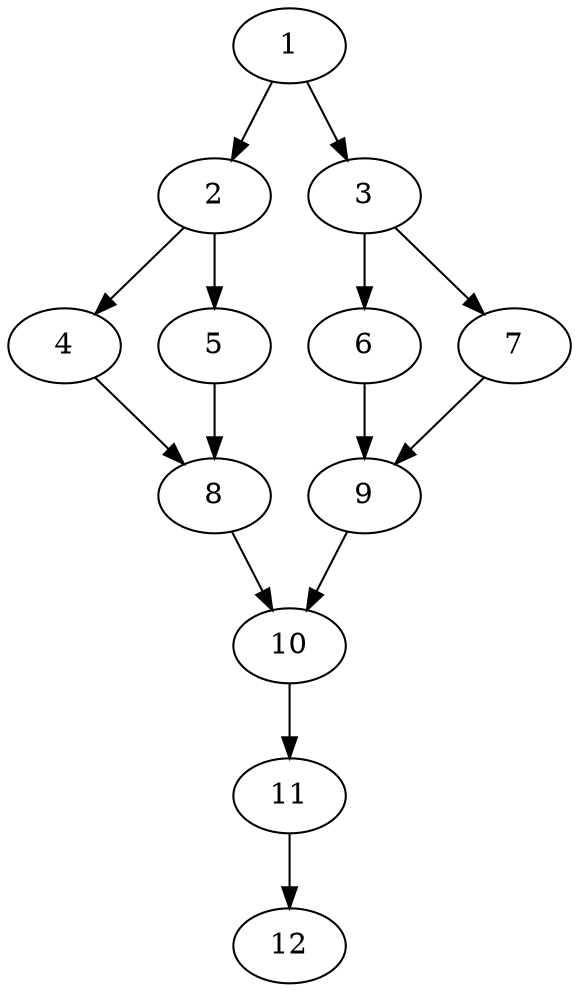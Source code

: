 strict digraph  {
1;
2;
3;
4;
5;
6;
7;
8;
9;
10;
11;
12;
1 -> 2;
1 -> 3;
2 -> 4;
2 -> 5;
3 -> 6;
3 -> 7;
4 -> 8;
5 -> 8;
6 -> 9;
7 -> 9;
8 -> 10;
9 -> 10;
10 -> 11;
11 -> 12;
}
